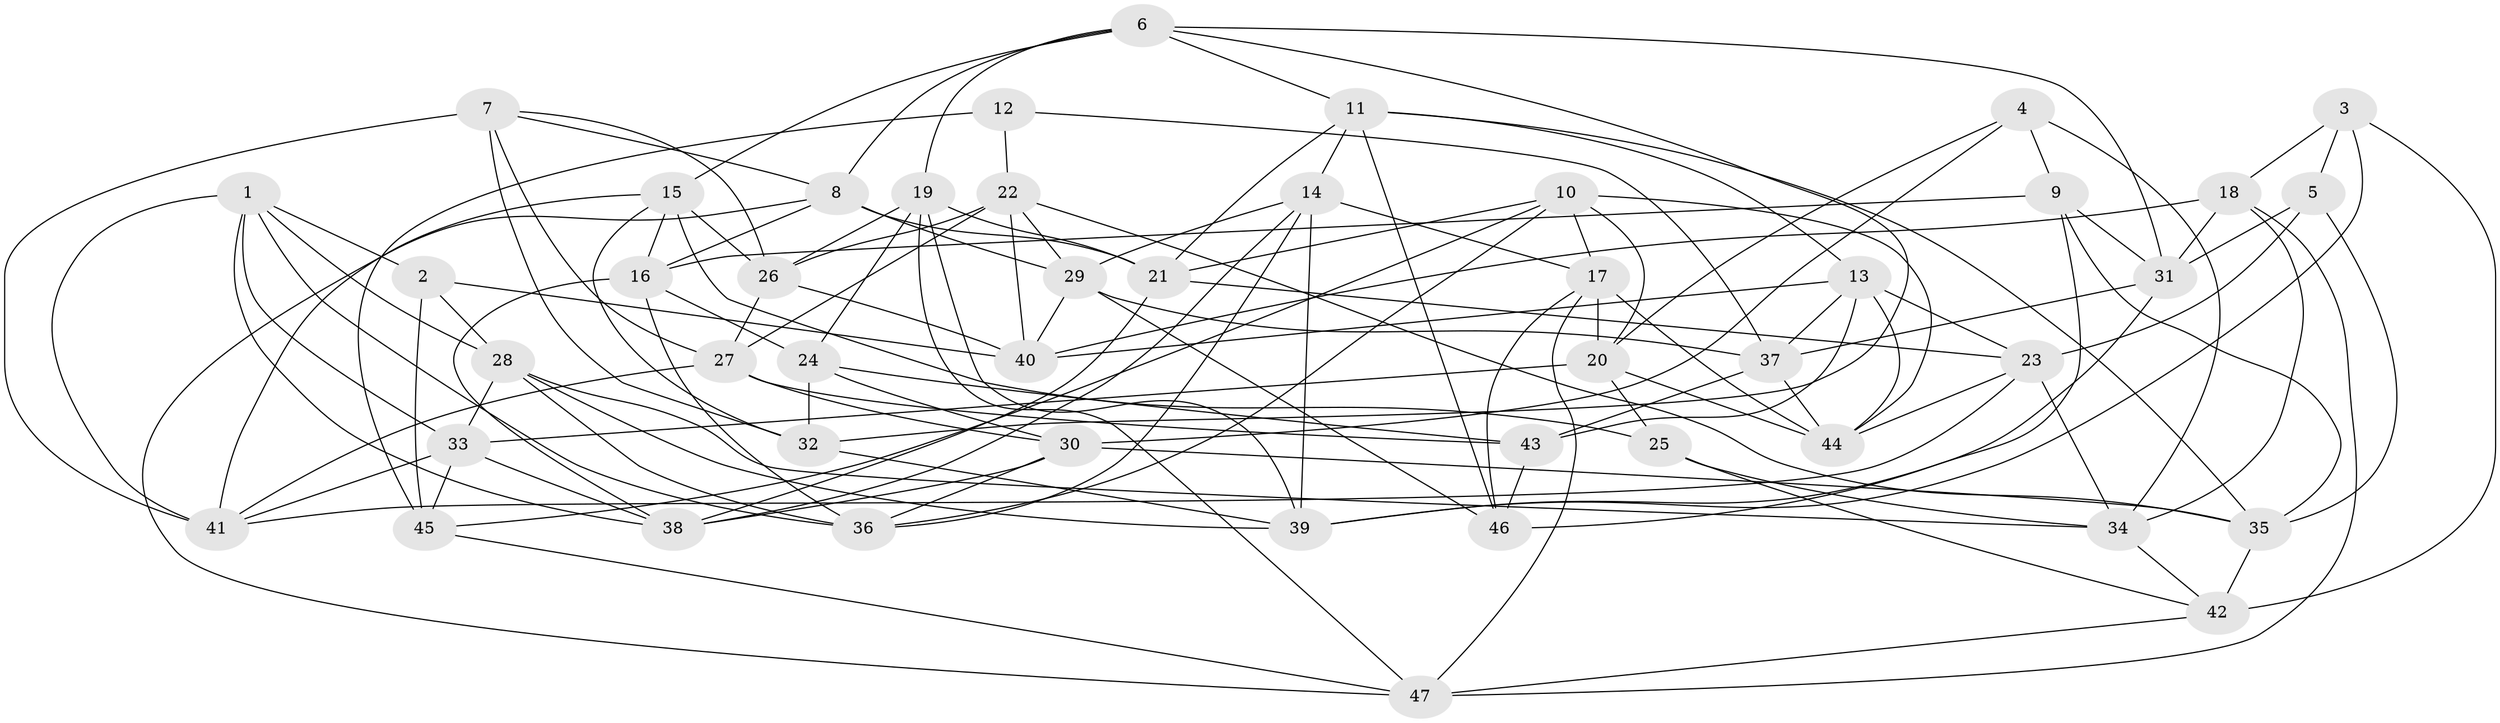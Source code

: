 // original degree distribution, {4: 1.0}
// Generated by graph-tools (version 1.1) at 2025/50/03/09/25 03:50:45]
// undirected, 47 vertices, 130 edges
graph export_dot {
graph [start="1"]
  node [color=gray90,style=filled];
  1;
  2;
  3;
  4;
  5;
  6;
  7;
  8;
  9;
  10;
  11;
  12;
  13;
  14;
  15;
  16;
  17;
  18;
  19;
  20;
  21;
  22;
  23;
  24;
  25;
  26;
  27;
  28;
  29;
  30;
  31;
  32;
  33;
  34;
  35;
  36;
  37;
  38;
  39;
  40;
  41;
  42;
  43;
  44;
  45;
  46;
  47;
  1 -- 2 [weight=1.0];
  1 -- 28 [weight=1.0];
  1 -- 33 [weight=1.0];
  1 -- 36 [weight=1.0];
  1 -- 38 [weight=1.0];
  1 -- 41 [weight=1.0];
  2 -- 28 [weight=1.0];
  2 -- 40 [weight=1.0];
  2 -- 45 [weight=1.0];
  3 -- 5 [weight=1.0];
  3 -- 18 [weight=2.0];
  3 -- 39 [weight=1.0];
  3 -- 42 [weight=2.0];
  4 -- 9 [weight=1.0];
  4 -- 20 [weight=1.0];
  4 -- 30 [weight=1.0];
  4 -- 34 [weight=1.0];
  5 -- 23 [weight=1.0];
  5 -- 31 [weight=1.0];
  5 -- 35 [weight=1.0];
  6 -- 8 [weight=1.0];
  6 -- 11 [weight=1.0];
  6 -- 15 [weight=1.0];
  6 -- 19 [weight=1.0];
  6 -- 31 [weight=1.0];
  6 -- 32 [weight=1.0];
  7 -- 8 [weight=1.0];
  7 -- 26 [weight=1.0];
  7 -- 27 [weight=1.0];
  7 -- 32 [weight=2.0];
  7 -- 41 [weight=1.0];
  8 -- 16 [weight=1.0];
  8 -- 21 [weight=1.0];
  8 -- 29 [weight=1.0];
  8 -- 47 [weight=1.0];
  9 -- 16 [weight=1.0];
  9 -- 31 [weight=1.0];
  9 -- 35 [weight=1.0];
  9 -- 46 [weight=2.0];
  10 -- 17 [weight=1.0];
  10 -- 20 [weight=1.0];
  10 -- 21 [weight=1.0];
  10 -- 36 [weight=1.0];
  10 -- 44 [weight=1.0];
  10 -- 45 [weight=1.0];
  11 -- 13 [weight=1.0];
  11 -- 14 [weight=1.0];
  11 -- 21 [weight=1.0];
  11 -- 35 [weight=1.0];
  11 -- 46 [weight=1.0];
  12 -- 22 [weight=1.0];
  12 -- 37 [weight=1.0];
  12 -- 45 [weight=2.0];
  13 -- 23 [weight=1.0];
  13 -- 37 [weight=1.0];
  13 -- 40 [weight=1.0];
  13 -- 43 [weight=1.0];
  13 -- 44 [weight=1.0];
  14 -- 17 [weight=1.0];
  14 -- 29 [weight=1.0];
  14 -- 36 [weight=1.0];
  14 -- 38 [weight=1.0];
  14 -- 39 [weight=1.0];
  15 -- 16 [weight=1.0];
  15 -- 25 [weight=1.0];
  15 -- 26 [weight=1.0];
  15 -- 32 [weight=1.0];
  15 -- 41 [weight=1.0];
  16 -- 24 [weight=1.0];
  16 -- 36 [weight=1.0];
  16 -- 38 [weight=1.0];
  17 -- 20 [weight=1.0];
  17 -- 44 [weight=1.0];
  17 -- 46 [weight=1.0];
  17 -- 47 [weight=1.0];
  18 -- 31 [weight=1.0];
  18 -- 34 [weight=1.0];
  18 -- 40 [weight=1.0];
  18 -- 47 [weight=1.0];
  19 -- 21 [weight=1.0];
  19 -- 24 [weight=1.0];
  19 -- 26 [weight=1.0];
  19 -- 39 [weight=1.0];
  19 -- 47 [weight=1.0];
  20 -- 25 [weight=1.0];
  20 -- 33 [weight=1.0];
  20 -- 44 [weight=1.0];
  21 -- 23 [weight=1.0];
  21 -- 38 [weight=1.0];
  22 -- 26 [weight=1.0];
  22 -- 27 [weight=1.0];
  22 -- 29 [weight=1.0];
  22 -- 35 [weight=1.0];
  22 -- 40 [weight=1.0];
  23 -- 34 [weight=1.0];
  23 -- 41 [weight=1.0];
  23 -- 44 [weight=1.0];
  24 -- 30 [weight=1.0];
  24 -- 32 [weight=1.0];
  24 -- 43 [weight=2.0];
  25 -- 34 [weight=1.0];
  25 -- 42 [weight=1.0];
  26 -- 27 [weight=1.0];
  26 -- 40 [weight=1.0];
  27 -- 30 [weight=1.0];
  27 -- 41 [weight=1.0];
  27 -- 43 [weight=1.0];
  28 -- 33 [weight=1.0];
  28 -- 34 [weight=1.0];
  28 -- 36 [weight=1.0];
  28 -- 39 [weight=1.0];
  29 -- 37 [weight=1.0];
  29 -- 40 [weight=1.0];
  29 -- 46 [weight=1.0];
  30 -- 35 [weight=1.0];
  30 -- 36 [weight=1.0];
  30 -- 38 [weight=1.0];
  31 -- 37 [weight=1.0];
  31 -- 39 [weight=1.0];
  32 -- 39 [weight=1.0];
  33 -- 38 [weight=1.0];
  33 -- 41 [weight=1.0];
  33 -- 45 [weight=1.0];
  34 -- 42 [weight=1.0];
  35 -- 42 [weight=1.0];
  37 -- 43 [weight=1.0];
  37 -- 44 [weight=1.0];
  42 -- 47 [weight=1.0];
  43 -- 46 [weight=1.0];
  45 -- 47 [weight=1.0];
}
